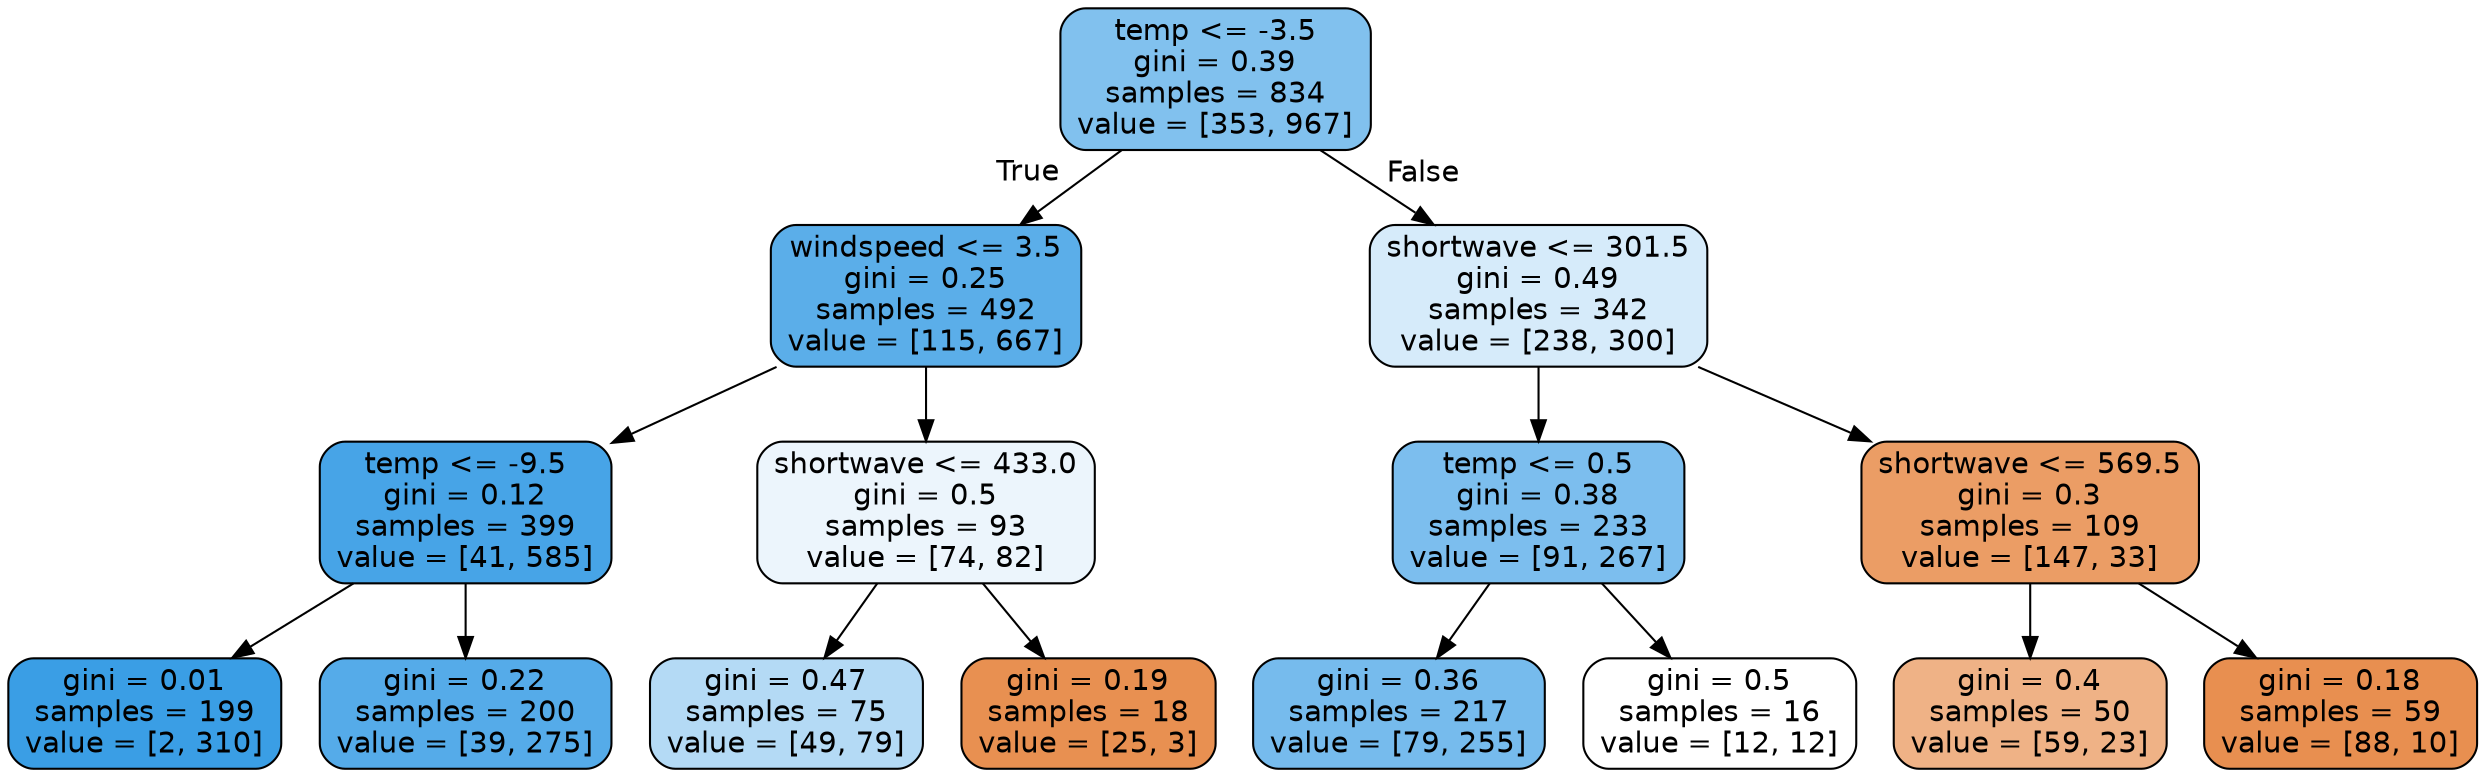 digraph Tree {
node [shape=box, style="filled, rounded", color="black", fontname="helvetica"] ;
edge [fontname="helvetica"] ;
0 [label="temp <= -3.5\ngini = 0.39\nsamples = 834\nvalue = [353, 967]", fillcolor="#81c1ee"] ;
1 [label="windspeed <= 3.5\ngini = 0.25\nsamples = 492\nvalue = [115, 667]", fillcolor="#5baee9"] ;
0 -> 1 [labeldistance=2.5, labelangle=45, headlabel="True"] ;
2 [label="temp <= -9.5\ngini = 0.12\nsamples = 399\nvalue = [41, 585]", fillcolor="#47a4e7"] ;
1 -> 2 ;
3 [label="gini = 0.01\nsamples = 199\nvalue = [2, 310]", fillcolor="#3a9ee5"] ;
2 -> 3 ;
4 [label="gini = 0.22\nsamples = 200\nvalue = [39, 275]", fillcolor="#55abe9"] ;
2 -> 4 ;
5 [label="shortwave <= 433.0\ngini = 0.5\nsamples = 93\nvalue = [74, 82]", fillcolor="#ecf5fc"] ;
1 -> 5 ;
6 [label="gini = 0.47\nsamples = 75\nvalue = [49, 79]", fillcolor="#b4daf5"] ;
5 -> 6 ;
7 [label="gini = 0.19\nsamples = 18\nvalue = [25, 3]", fillcolor="#e89051"] ;
5 -> 7 ;
8 [label="shortwave <= 301.5\ngini = 0.49\nsamples = 342\nvalue = [238, 300]", fillcolor="#d6ebfa"] ;
0 -> 8 [labeldistance=2.5, labelangle=-45, headlabel="False"] ;
9 [label="temp <= 0.5\ngini = 0.38\nsamples = 233\nvalue = [91, 267]", fillcolor="#7cbeee"] ;
8 -> 9 ;
10 [label="gini = 0.36\nsamples = 217\nvalue = [79, 255]", fillcolor="#76bbed"] ;
9 -> 10 ;
11 [label="gini = 0.5\nsamples = 16\nvalue = [12, 12]", fillcolor="#ffffff"] ;
9 -> 11 ;
12 [label="shortwave <= 569.5\ngini = 0.3\nsamples = 109\nvalue = [147, 33]", fillcolor="#eb9d65"] ;
8 -> 12 ;
13 [label="gini = 0.4\nsamples = 50\nvalue = [59, 23]", fillcolor="#efb286"] ;
12 -> 13 ;
14 [label="gini = 0.18\nsamples = 59\nvalue = [88, 10]", fillcolor="#e88f50"] ;
12 -> 14 ;
}